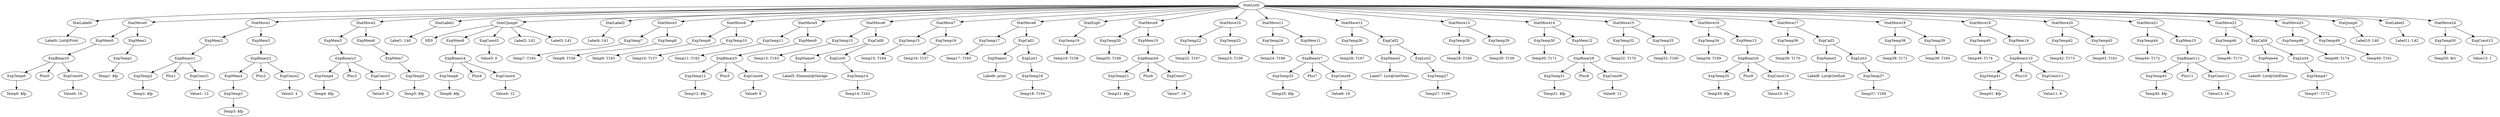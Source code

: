 digraph {
	ordering = out;
	ExpConst13 -> "Value13: 1";
	ExpTemp50 -> "Temp50: $rv";
	ExpName4 -> "Label9: List@GetElem";
	ExpTemp46 -> "Temp46: T173";
	ExpConst12 -> "Value12: 16";
	StatMove21 -> ExpTemp44;
	StatMove21 -> ExpMem15;
	StatJump0 -> "Label10: L40";
	ExpTemp44 -> "Temp44: T172";
	StatMove20 -> ExpTemp42;
	StatMove20 -> ExpTemp43;
	ExpTemp42 -> "Temp42: T173";
	ExpMem14 -> ExpBinary10;
	ExpBinary10 -> ExpTemp41;
	ExpBinary10 -> Plus10;
	ExpBinary10 -> ExpConst11;
	ExpTemp40 -> "Temp40: T174";
	StatMove18 -> ExpTemp38;
	StatMove18 -> ExpTemp39;
	ExpTemp38 -> "Temp38: T171";
	ExpList3 -> ExpTemp37;
	ExpTemp37 -> "Temp37: T169";
	ExpCall3 -> ExpName3;
	ExpCall3 -> ExpList3;
	ExpName3 -> "Label8: List@GetEnd";
	StatMove17 -> ExpTemp36;
	StatMove17 -> ExpCall3;
	ExpTemp36 -> "Temp36: T170";
	ExpMem13 -> ExpBinary9;
	ExpTemp34 -> "Temp34: T169";
	ExpConst6 -> "Value6: 8";
	ExpMem1 -> ExpTemp1;
	ExpTemp43 -> "Temp43: T161";
	ExpBinary5 -> ExpTemp12;
	ExpBinary5 -> Plus5;
	ExpBinary5 -> ExpConst6;
	ExpCall4 -> ExpName4;
	ExpCall4 -> ExpList4;
	ExpTemp9 -> "Temp9: T163";
	ExpTemp11 -> "Temp11: T162";
	StatMove3 -> ExpTemp7;
	StatMove3 -> ExpTemp8;
	ExpConst4 -> "Value4: 12";
	ExpConst0 -> "Value0: 16";
	ExpTemp6 -> "Temp6: $fp";
	StatMove22 -> ExpTemp46;
	StatMove22 -> ExpCall4;
	StatMove6 -> ExpTemp13;
	StatMove6 -> ExpCall0;
	ExpMem6 -> ExpMem7;
	ExpTemp24 -> "Temp24: T166";
	StatMove2 -> ExpMem5;
	StatMove2 -> ExpMem6;
	ExpTemp5 -> "Temp5: $fp";
	ExpMem0 -> ExpBinary0;
	ExpConst10 -> "Value10: 16";
	ExpBinary1 -> ExpTemp2;
	ExpBinary1 -> Plus1;
	ExpBinary1 -> ExpConst1;
	ExpTemp35 -> "Temp35: $fp";
	ExpBinary4 -> ExpTemp6;
	ExpBinary4 -> Plus4;
	ExpBinary4 -> ExpConst4;
	ExpTemp1 -> "Temp1: $fp";
	ExpList1 -> ExpTemp18;
	ExpMem3 -> ExpBinary2;
	ExpTemp2 -> "Temp2: $fp";
	ExpTemp19 -> "Temp19: T158";
	StatLabel0 -> "Label0: List@Print";
	ExpMem5 -> ExpBinary3;
	ExpBinary2 -> ExpMem4;
	ExpBinary2 -> Plus2;
	ExpBinary2 -> ExpConst2;
	ExpConst11 -> "Value11: 8";
	StatList0 -> StatLabel0;
	StatList0 -> StatMove0;
	StatList0 -> StatMove1;
	StatList0 -> StatMove2;
	StatList0 -> StatLabel1;
	StatList0 -> StatCJump0;
	StatList0 -> StatLabel2;
	StatList0 -> StatMove3;
	StatList0 -> StatMove4;
	StatList0 -> StatMove5;
	StatList0 -> StatMove6;
	StatList0 -> StatMove7;
	StatList0 -> StatMove8;
	StatList0 -> StatExp0;
	StatList0 -> StatMove9;
	StatList0 -> StatMove10;
	StatList0 -> StatMove11;
	StatList0 -> StatMove12;
	StatList0 -> StatMove13;
	StatList0 -> StatMove14;
	StatList0 -> StatMove15;
	StatList0 -> StatMove16;
	StatList0 -> StatMove17;
	StatList0 -> StatMove18;
	StatList0 -> StatMove19;
	StatList0 -> StatMove20;
	StatList0 -> StatMove21;
	StatList0 -> StatMove22;
	StatList0 -> StatMove23;
	StatList0 -> StatJump0;
	StatList0 -> StatLabel3;
	StatList0 -> StatMove24;
	ExpTemp0 -> "Temp0: $fp";
	ExpTemp7 -> "Temp7: T165";
	StatLabel1 -> "Label1: L40";
	ExpTemp33 -> "Temp33: T160";
	ExpMem2 -> ExpBinary1;
	StatMove23 -> ExpTemp48;
	StatMove23 -> ExpTemp49;
	ExpTemp12 -> "Temp12: $fp";
	ExpTemp39 -> "Temp39: T160";
	ExpConst5 -> "Value5: 0";
	ExpConst9 -> "Value9: 12";
	StatLabel2 -> "Label4: L41";
	StatMove4 -> ExpTemp9;
	StatMove4 -> ExpTemp10;
	StatMove5 -> ExpTemp11;
	StatMove5 -> ExpMem9;
	StatLabel3 -> "Label11: L42";
	StatMove15 -> ExpTemp32;
	StatMove15 -> ExpTemp33;
	ExpMem7 -> ExpTemp5;
	ExpBinary3 -> ExpTemp4;
	ExpBinary3 -> Plus3;
	ExpBinary3 -> ExpConst3;
	StatExp0 -> ExpTemp19;
	ExpConst2 -> "Value2: 4";
	StatMove0 -> ExpMem0;
	StatMove0 -> ExpMem1;
	StatMove8 -> ExpTemp17;
	StatMove8 -> ExpCall1;
	ExpTemp32 -> "Temp32: T170";
	ExpTemp45 -> "Temp45: $fp";
	ExpConst1 -> "Value1: 12";
	ExpMem15 -> ExpBinary11;
	ExpTemp8 -> "Temp8: T158";
	ExpTemp18 -> "Temp18: T164";
	ExpBinary9 -> ExpTemp35;
	ExpBinary9 -> Plus9;
	ExpBinary9 -> ExpConst10;
	ExpBinary7 -> ExpTemp25;
	ExpBinary7 -> Plus7;
	ExpBinary7 -> ExpConst8;
	StatCJump0 -> NE0;
	StatCJump0 -> ExpMem8;
	StatCJump0 -> ExpConst5;
	StatCJump0 -> "Label2: L42";
	StatCJump0 -> "Label3: L41";
	ExpList0 -> ExpTemp14;
	StatMove1 -> ExpMem2;
	StatMove1 -> ExpMem3;
	ExpTemp3 -> "Temp3: $fp";
	ExpBinary0 -> ExpTemp0;
	ExpBinary0 -> Plus0;
	ExpBinary0 -> ExpConst0;
	ExpBinary11 -> ExpTemp45;
	ExpBinary11 -> Plus11;
	ExpBinary11 -> ExpConst12;
	ExpMem4 -> ExpTemp3;
	ExpMem8 -> ExpBinary4;
	ExpTemp4 -> "Temp4: $fp";
	ExpConst3 -> "Value3: 8";
	ExpTemp30 -> "Temp30: T171";
	ExpTemp13 -> "Temp13: T163";
	ExpCall0 -> ExpName0;
	ExpCall0 -> ExpList0;
	StatMove14 -> ExpTemp30;
	StatMove14 -> ExpMem12;
	StatMove12 -> ExpTemp26;
	StatMove12 -> ExpCall2;
	ExpTemp14 -> "Temp14: T162";
	StatMove19 -> ExpTemp40;
	StatMove19 -> ExpMem14;
	ExpTemp28 -> "Temp28: T168";
	ExpTemp15 -> "Temp15: T164";
	ExpName1 -> "Label6: print";
	StatMove7 -> ExpTemp15;
	StatMove7 -> ExpTemp16;
	ExpTemp16 -> "Temp16: T157";
	StatMove24 -> ExpTemp50;
	StatMove24 -> ExpConst13;
	ExpBinary6 -> ExpTemp21;
	ExpBinary6 -> Plus6;
	ExpBinary6 -> ExpConst7;
	ExpMem9 -> ExpBinary5;
	ExpTemp23 -> "Temp23: T159";
	ExpTemp17 -> "Temp17: T165";
	ExpTemp21 -> "Temp21: $fp";
	ExpCall1 -> ExpName1;
	ExpCall1 -> ExpList1;
	ExpConst8 -> "Value8: 16";
	ExpName0 -> "Label5: Element@GetAge";
	ExpTemp20 -> "Temp20: T168";
	ExpTemp48 -> "Temp48: T174";
	StatMove9 -> ExpTemp20;
	StatMove9 -> ExpMem10;
	ExpTemp31 -> "Temp31: $fp";
	ExpConst7 -> "Value7: 16";
	ExpTemp10 -> "Temp10: T157";
	ExpMem10 -> ExpBinary6;
	ExpTemp29 -> "Temp29: T159";
	StatMove10 -> ExpTemp22;
	StatMove10 -> ExpTemp23;
	ExpTemp47 -> "Temp47: T172";
	ExpCall2 -> ExpName2;
	ExpCall2 -> ExpList2;
	ExpMem11 -> ExpBinary7;
	StatMove11 -> ExpTemp24;
	StatMove11 -> ExpMem11;
	ExpTemp25 -> "Temp25: $fp";
	ExpTemp41 -> "Temp41: $fp";
	ExpTemp26 -> "Temp26: T167";
	ExpName2 -> "Label7: List@GetNext";
	ExpList4 -> ExpTemp47;
	ExpTemp27 -> "Temp27: T166";
	ExpTemp22 -> "Temp22: T167";
	ExpList2 -> ExpTemp27;
	StatMove13 -> ExpTemp28;
	StatMove13 -> ExpTemp29;
	ExpBinary8 -> ExpTemp31;
	ExpBinary8 -> Plus8;
	ExpBinary8 -> ExpConst9;
	ExpTemp49 -> "Temp49: T161";
	StatMove16 -> ExpTemp34;
	StatMove16 -> ExpMem13;
	ExpMem12 -> ExpBinary8;
}

